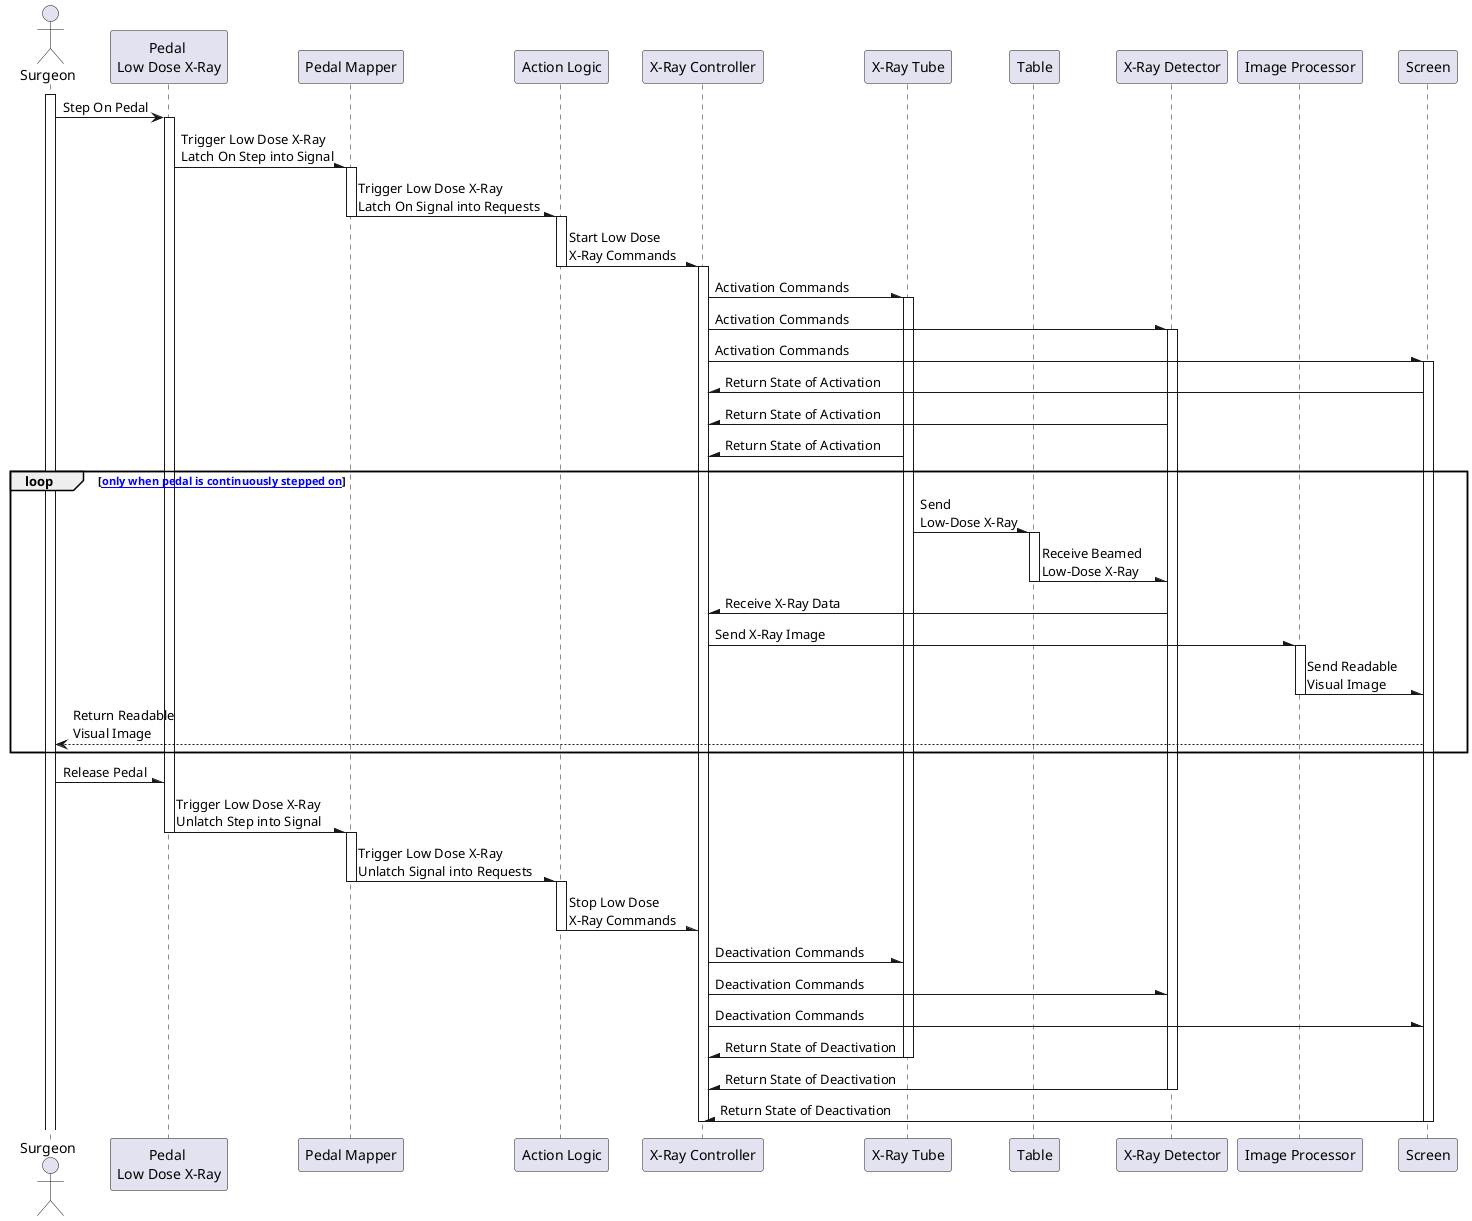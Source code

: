 @startuml sequence-pedal-1

actor "Surgeon" as actor_surgeon
participant "Pedal \nLow Dose X-Ray" as participant_pedal_low
participant "Pedal Mapper" as participant_pedal_mapper

participant "Action Logic" as participant_act_log
participant "X-Ray Controller" as participant_xray_control

participant "X-Ray Tube" as participant_xray_tube
participant "Table" as participant_table
participant "X-Ray Detector" as participant_xray_detector
participant "Image Processor" as participant_image_proc
participant "Screen" as participant_screen

' Design Part 1 - Start from Surgeon to Pedal Mapper
activate actor_surgeon
actor_surgeon -> participant_pedal_low: Step On Pedal
activate participant_pedal_low
participant_pedal_low -\ participant_pedal_mapper: Trigger Low Dose X-Ray \nLatch On Step into Signal
activate participant_pedal_mapper
participant_pedal_mapper -\ participant_act_log: Trigger Low Dose X-Ray \nLatch On Signal into Requests
deactivate participant_pedal_mapper
' Design Part 1 - End of Pedal Mapper

' Design Part 2 - Activation Commands Onwards
activate participant_act_log
participant_act_log -\ participant_xray_control: Start Low Dose \nX-Ray Commands
deactivate participant_act_log
activate participant_xray_control

participant_xray_control -\ participant_xray_tube: Activation Commands
activate participant_xray_tube
participant_xray_control -\ participant_xray_detector: Activation Commands
activate participant_xray_detector
participant_xray_control -\ participant_screen: Activation Commands
activate participant_screen

participant_xray_control /- participant_screen: Return State of Activation
'deactivate participant_screen
participant_xray_control /- participant_xray_detector: Return State of Activation
'deactivate participant_xray_detector
participant_xray_control /- participant_xray_tube: Return State of Activation
'deactivate participant_xray_tube

loop [[loop only when pedal is continuously stepped on]]
participant_xray_tube -\ participant_table: Send \nLow-Dose X-Ray
activate participant_table
participant_table -\ participant_xray_detector: Receive Beamed \nLow-Dose X-Ray
deactivate participant_table
participant_xray_control /- participant_xray_detector: Receive X-Ray Data
participant_xray_control -\ participant_image_proc: Send X-Ray Image
activate participant_image_proc
participant_image_proc -\ participant_screen: Send Readable \nVisual Image
deactivate participant_image_proc
actor_surgeon <-- participant_screen: Return Readable \nVisual Image
end
' Design Part 2 - End of Activation Commands

' Design Part 3 - Start from Surgeon to Pedal Mapper
actor_surgeon -\ participant_pedal_low: Release Pedal
participant_pedal_low -\ participant_pedal_mapper: Trigger Low Dose X-Ray \nUnlatch Step into Signal
deactivate participant_pedal_low
activate participant_pedal_mapper
participant_pedal_mapper -\ participant_act_log: Trigger Low Dose X-Ray \nUnlatch Signal into Requests
deactivate participant_pedal_mapper
' Design Part 3 - End of Pedal Mapper

' Design Part 4 - Deactivation Commands Onwards
activate participant_act_log
participant_act_log -\ participant_xray_control: Stop Low Dose \nX-Ray Commands
deactivate participant_act_log
'activate participant_xray_control

participant_xray_control -\ participant_xray_tube: Deactivation Commands
'activate participant_xray_tube
participant_xray_control -\ participant_xray_detector: Deactivation Commands
'activate participant_xray_detector
participant_xray_control -\ participant_screen: Deactivation Commands
'activate participant_screen

participant_xray_control /- participant_xray_tube: Return State of Deactivation
deactivate participant_xray_tube
participant_xray_control /- participant_xray_detector: Return State of Deactivation
deactivate participant_xray_detector
participant_xray_control /- participant_screen: Return State of Deactivation
deactivate participant_screen
deactivate participant_xray_control
' Design Part 4 - End of Deactivation Commands

@enduml
